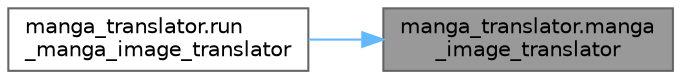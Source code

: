 digraph "manga_translator.manga_image_translator"
{
 // LATEX_PDF_SIZE
  bgcolor="transparent";
  edge [fontname=Helvetica,fontsize=10,labelfontname=Helvetica,labelfontsize=10];
  node [fontname=Helvetica,fontsize=10,shape=box,height=0.2,width=0.4];
  rankdir="RL";
  Node1 [label="manga_translator.manga\l_image_translator",height=0.2,width=0.4,color="gray40", fillcolor="grey60", style="filled", fontcolor="black",tooltip=" "];
  Node1 -> Node2 [dir="back",color="steelblue1",style="solid"];
  Node2 [label="manga_translator.run\l_manga_image_translator",height=0.2,width=0.4,color="grey40", fillcolor="white", style="filled",URL="$de/d7e/namespacemanga__translator.html#a168a8dbba24c93797e71833c54675975",tooltip=" "];
}
